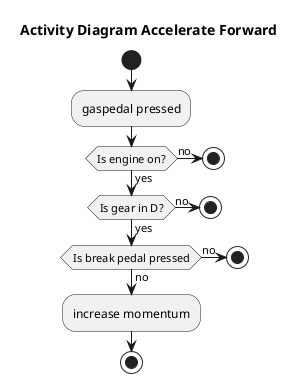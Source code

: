 @startuml
title Activity Diagram Accelerate Forward
start
:gaspedal pressed;
if (Is engine on?) then (yes)
    if (Is gear in D?) then (yes)
        if (Is break pedal pressed) then (no)
        :increase momentum;
else (no)
stop
endif
else (no)
stop 
endif
else (no)
stop
endif 
stop                   
@enduml
